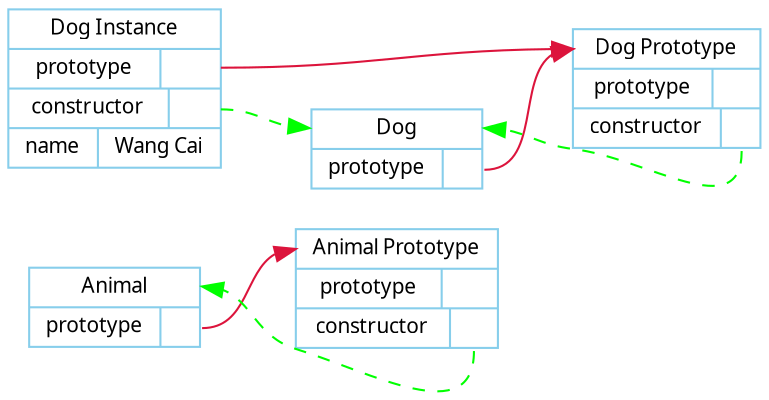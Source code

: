 digraph OO2 {
rankdir=LR;

node [shape=record];

node [ shape="record", width=.1, height=.1];  
node [fontname = "Verdana", fontsize = 10, color="skyblue", shape="record"];  
    
edge [fontname = "Verdana", fontsize = 10, color="crimson", style="solid"];


ani_table [shape=record,label="<head>Animal | { prototype | <P1>     } " ];
ani_proto [shape=record,label="<head>Animal Prototype | { prototype | <P1> }  | { constructor  | <P2> }"];

dog_table [shape=record,label="<head>Dog | { prototype | <P1>     } "];
dog_proto [shape=record,label="<head>Dog Prototype | { prototype | <P1> }  | { constructor  | <P2> }" ];

dog_inst  [shape=record,label="Dog Instance | { prototype | <P1> }  | { constructor  | <P2> } | { name | Wang Cai}" ];

ani_table:P1 -> ani_proto:head;
ani_proto:P2 -> ani_table:head [style="dashed" color="green"];

dog_table:P1 -> dog_proto:head;
dog_proto:P2 -> dog_table:head [style="dashed" color="green"];

dog_inst:P1 -> dog_proto:head;
dog_inst:P2 -> dog_table:head [style="dashed" color="green"];

}